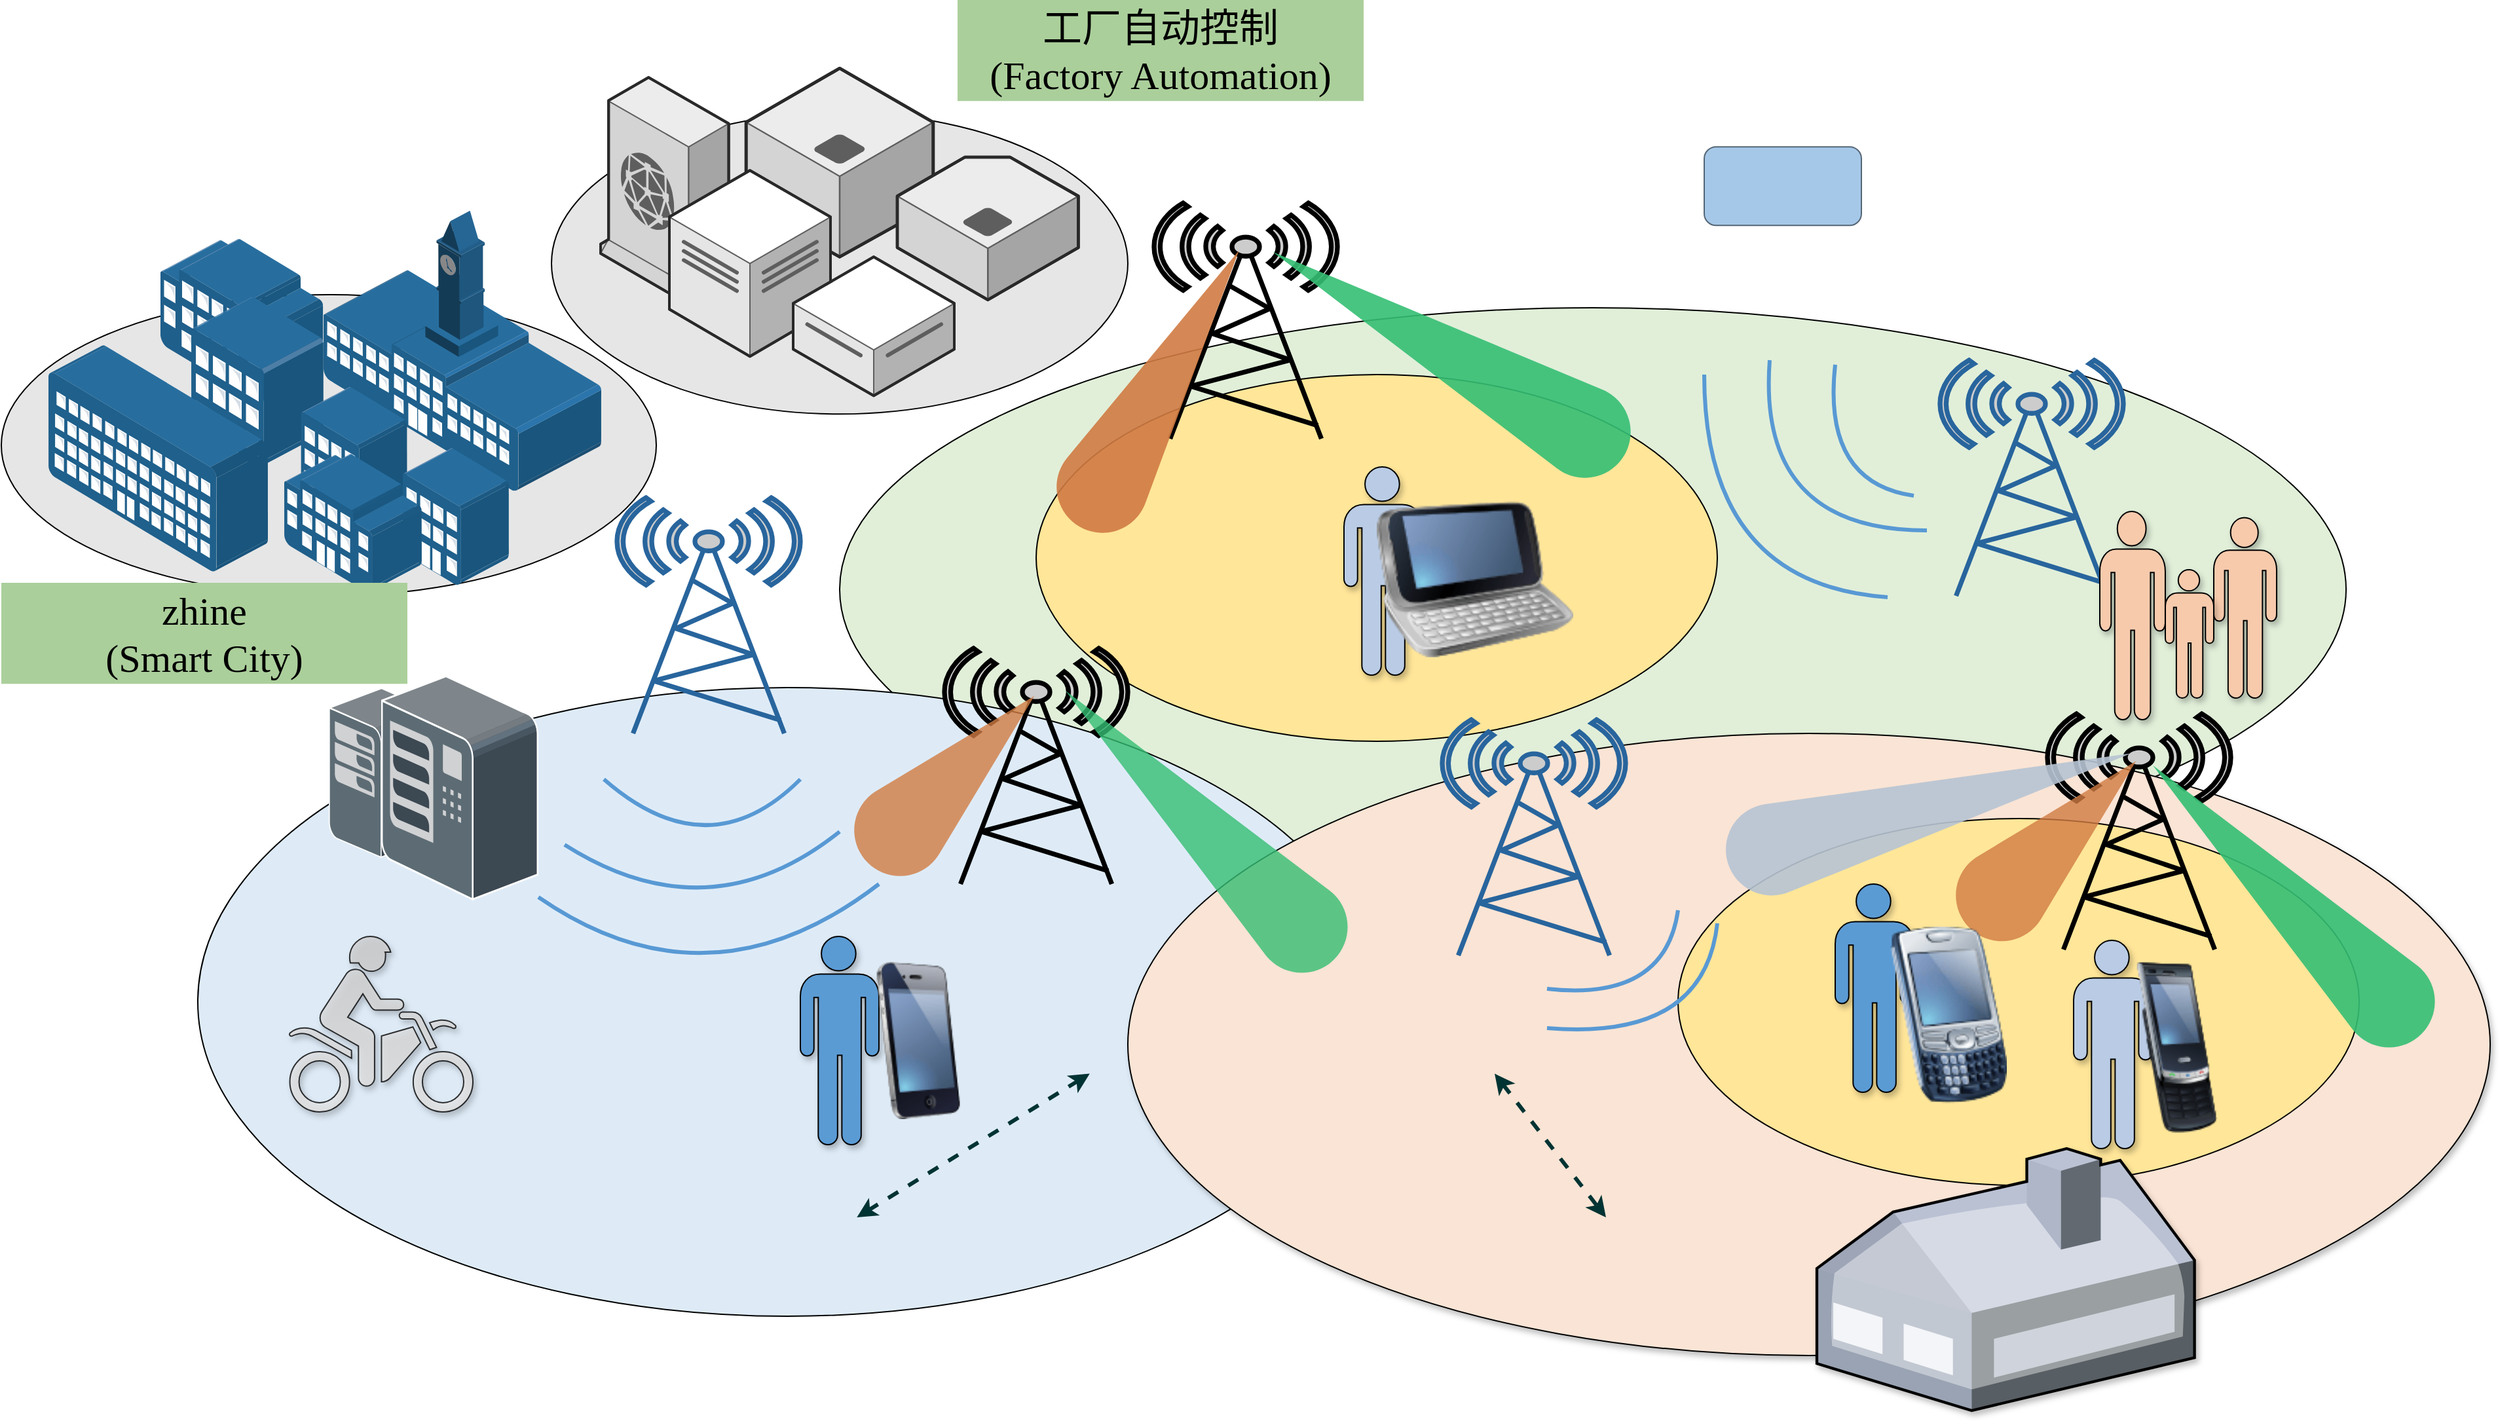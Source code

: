 <mxfile version="20.8.5" type="github">
  <diagram name="第 1 页" id="PWcTi1hLDS-wpYgm-kLf">
    <mxGraphModel dx="2417" dy="960" grid="1" gridSize="10" guides="1" tooltips="1" connect="1" arrows="1" fold="1" page="1" pageScale="1" pageWidth="827" pageHeight="1169" math="0" shadow="0">
      <root>
        <mxCell id="0" />
        <mxCell id="1" parent="0" />
        <mxCell id="yhP4L-oCL2rmlkjbli4L-100" value="" style="ellipse;whiteSpace=wrap;html=1;rounded=1;strokeColor=#000000;strokeWidth=1;fillColor=#E1EFD9;gradientColor=none;gradientDirection=south;" parent="1" vertex="1">
          <mxGeometry x="350" y="820" width="1150" height="430" as="geometry" />
        </mxCell>
        <mxCell id="yhP4L-oCL2rmlkjbli4L-113" value="" style="ellipse;whiteSpace=wrap;html=1;hachureGap=4;fontFamily=Architects Daughter;fontSource=https%3A%2F%2Ffonts.googleapis.com%2Fcss%3Ffamily%3DArchitects%2BDaughter;fontSize=20;fillColor=#DEEBF7;strokeColor=#000000;strokeWidth=1;movable=1;resizable=1;rotatable=1;deletable=1;editable=1;locked=0;connectable=1;" parent="1" vertex="1">
          <mxGeometry x="-140" y="1110" width="900" height="480" as="geometry" />
        </mxCell>
        <mxCell id="yhP4L-oCL2rmlkjbli4L-152" value="" style="ellipse;whiteSpace=wrap;html=1;shadow=1;sketch=0;strokeColor=#000000;strokeWidth=1;fillColor=#FAE4D5;gradientColor=none;" parent="1" vertex="1">
          <mxGeometry x="570" y="1145" width="1040" height="475" as="geometry" />
        </mxCell>
        <mxCell id="yhP4L-oCL2rmlkjbli4L-28" value="" style="shadow=0;dashed=0;html=1;labelPosition=center;verticalLabelPosition=bottom;verticalAlign=top;align=center;outlineConnect=0;shape=mxgraph.veeam.3d.esx_esxi;rounded=1;" parent="1" vertex="1">
          <mxGeometry x="-40" y="1110" width="80" height="130" as="geometry" />
        </mxCell>
        <mxCell id="yhP4L-oCL2rmlkjbli4L-29" value="" style="shadow=0;dashed=0;html=1;labelPosition=center;verticalLabelPosition=bottom;verticalAlign=top;align=center;outlineConnect=0;shape=mxgraph.veeam.3d.tape_library;rounded=1;" parent="1" vertex="1">
          <mxGeometry y="1100.5" width="120" height="172" as="geometry" />
        </mxCell>
        <mxCell id="yhP4L-oCL2rmlkjbli4L-58" value="" style="group" parent="1" vertex="1" connectable="0">
          <mxGeometry x="130" y="637.14" width="660" height="264" as="geometry" />
        </mxCell>
        <mxCell id="yhP4L-oCL2rmlkjbli4L-48" value="" style="ellipse;whiteSpace=wrap;html=1;fillColor=#E6E6E6;rounded=1;" parent="yhP4L-oCL2rmlkjbli4L-58" vertex="1">
          <mxGeometry y="34" width="440" height="230" as="geometry" />
        </mxCell>
        <mxCell id="yhP4L-oCL2rmlkjbli4L-51" value="" style="verticalLabelPosition=bottom;html=1;verticalAlign=top;strokeWidth=1;align=center;outlineConnect=0;dashed=0;outlineConnect=0;shape=mxgraph.aws3d.cloudfront;fillColor=#ECECEC;strokeColor=#5E5E5E;aspect=fixed;rounded=1;" parent="yhP4L-oCL2rmlkjbli4L-58" vertex="1">
          <mxGeometry x="37.5" y="7" width="103.8" height="169.8" as="geometry" />
        </mxCell>
        <mxCell id="yhP4L-oCL2rmlkjbli4L-25" value="" style="verticalLabelPosition=bottom;html=1;verticalAlign=top;strokeWidth=1;align=center;outlineConnect=0;dashed=0;outlineConnect=0;shape=mxgraph.aws3d.application_server;fillColor=#ECECEC;strokeColor=#5E5E5E;aspect=fixed;rounded=1;" parent="yhP4L-oCL2rmlkjbli4L-58" vertex="1">
          <mxGeometry x="148.58" width="142.84" height="144" as="geometry" />
        </mxCell>
        <mxCell id="yhP4L-oCL2rmlkjbli4L-54" value="" style="verticalLabelPosition=bottom;html=1;verticalAlign=top;strokeWidth=1;align=center;outlineConnect=0;dashed=0;outlineConnect=0;shape=mxgraph.aws3d.instance;fillColor=#ECECEC;strokeColor=#5E5E5E;aspect=fixed;rounded=1;" parent="yhP4L-oCL2rmlkjbli4L-58" vertex="1">
          <mxGeometry x="264" y="67.8" width="138.22" height="109" as="geometry" />
        </mxCell>
        <mxCell id="yhP4L-oCL2rmlkjbli4L-27" value="" style="verticalLabelPosition=bottom;html=1;verticalAlign=top;strokeWidth=1;align=center;outlineConnect=0;dashed=0;outlineConnect=0;shape=mxgraph.aws3d.dataCenter;strokeColor=#5E5E5E;aspect=fixed;rounded=1;" parent="yhP4L-oCL2rmlkjbli4L-58" vertex="1">
          <mxGeometry x="90" y="78" width="123" height="142" as="geometry" />
        </mxCell>
        <mxCell id="yhP4L-oCL2rmlkjbli4L-32" value="" style="verticalLabelPosition=bottom;html=1;verticalAlign=top;strokeWidth=1;align=center;outlineConnect=0;dashed=0;outlineConnect=0;shape=mxgraph.aws3d.dataServer;strokeColor=#5E5E5E;aspect=fixed;rounded=1;" parent="yhP4L-oCL2rmlkjbli4L-58" vertex="1">
          <mxGeometry x="184.5" y="144" width="123" height="106" as="geometry" />
        </mxCell>
        <mxCell id="yhP4L-oCL2rmlkjbli4L-167" value="&lt;div&gt;&lt;font style=&quot;font-size: 30px;&quot; face=&quot;宋体&quot;&gt;&lt;font style=&quot;font-size: 30px;&quot;&gt;&lt;font style=&quot;font-size: 30px;&quot;&gt;工厂自动控制&lt;/font&gt;&lt;/font&gt;&lt;/font&gt;&lt;/div&gt;&lt;div&gt;&lt;span style=&quot;background-color: initial;&quot;&gt;&lt;font style=&quot;font-size: 30px;&quot; face=&quot;Times New Roman&quot;&gt;(Factory Automation)&lt;/font&gt;&lt;/span&gt;&lt;/div&gt;" style="rounded=0;whiteSpace=wrap;html=1;shadow=0;sketch=0;strokeColor=none;strokeWidth=2;fontFamily=Noto Serif Simplified Chinese;fontSize=30;fillColor=#ABCF9B;gradientColor=none;fontSource=https%3A%2F%2Ffonts.googleapis.com%2Fcss%3Ffamily%3DNoto%2BSerif%2BSimplified%2BChinese;fontStyle=0" parent="yhP4L-oCL2rmlkjbli4L-58" vertex="1">
          <mxGeometry x="310" y="-52.14" width="310" height="77.14" as="geometry" />
        </mxCell>
        <mxCell id="yhP4L-oCL2rmlkjbli4L-59" value="" style="group" parent="1" vertex="1" connectable="0">
          <mxGeometry x="-290" y="745.7" width="500" height="361.44" as="geometry" />
        </mxCell>
        <mxCell id="yhP4L-oCL2rmlkjbli4L-56" value="" style="ellipse;whiteSpace=wrap;html=1;rounded=1;strokeColor=#000000;fillColor=#E6E6E6;" parent="yhP4L-oCL2rmlkjbli4L-59" vertex="1">
          <mxGeometry y="64.3" width="500" height="230" as="geometry" />
        </mxCell>
        <mxCell id="yhP4L-oCL2rmlkjbli4L-36" value="" style="points=[];aspect=fixed;html=1;align=center;shadow=0;dashed=0;image;image=img/lib/allied_telesis/buildings/Large_Building.svg;imageBackground=none;rounded=1;imageBorder=none;" parent="yhP4L-oCL2rmlkjbli4L-59" vertex="1">
          <mxGeometry x="121" y="21.65" width="125" height="125" as="geometry" />
        </mxCell>
        <mxCell id="yhP4L-oCL2rmlkjbli4L-37" value="" style="points=[];aspect=fixed;html=1;align=center;shadow=0;dashed=0;image;image=img/lib/allied_telesis/buildings/School_Building.svg;rounded=1;imageBorder=none;" parent="yhP4L-oCL2rmlkjbli4L-59" vertex="1">
          <mxGeometry x="246" width="211.99" height="214.3" as="geometry" />
        </mxCell>
        <mxCell id="yhP4L-oCL2rmlkjbli4L-38" value="" style="points=[];aspect=fixed;html=1;align=center;shadow=0;dashed=0;image;image=img/lib/allied_telesis/buildings/Medium_Business_Building.svg;rounded=1;" parent="yhP4L-oCL2rmlkjbli4L-59" vertex="1">
          <mxGeometry x="144.88" y="65.94" width="101.12" height="130.01" as="geometry" />
        </mxCell>
        <mxCell id="yhP4L-oCL2rmlkjbli4L-39" value="" style="points=[];aspect=fixed;html=1;align=center;shadow=0;dashed=0;image;image=img/lib/allied_telesis/buildings/Building_Cluster.svg;rounded=1;" parent="yhP4L-oCL2rmlkjbli4L-59" vertex="1">
          <mxGeometry x="216" y="134.62" width="171.46" height="157.03" as="geometry" />
        </mxCell>
        <mxCell id="yhP4L-oCL2rmlkjbli4L-50" value="" style="points=[];aspect=fixed;html=1;align=center;shadow=0;dashed=0;image;image=img/lib/allied_telesis/buildings/Long_Building.svg;strokeColor=#973030;fillColor=#B3B3B3;rounded=1;" parent="yhP4L-oCL2rmlkjbli4L-59" vertex="1">
          <mxGeometry x="36" y="102.79" width="167.5" height="173.11" as="geometry" />
        </mxCell>
        <mxCell id="6JfGYCsTvDvtLm0d_UtY-6" value="&lt;div&gt;&lt;font style=&quot;font-size: 30px;&quot; face=&quot;宋体&quot;&gt;&lt;font style=&quot;font-size: 30px;&quot;&gt;&lt;font style=&quot;font-size: 30px;&quot;&gt;zhine&lt;/font&gt;&lt;/font&gt;&lt;/font&gt;&lt;/div&gt;&lt;div&gt;&lt;span style=&quot;background-color: initial;&quot;&gt;&lt;font style=&quot;&quot; face=&quot;Times New Roman&quot;&gt;(Smart City)&lt;/font&gt;&lt;/span&gt;&lt;/div&gt;" style="rounded=0;whiteSpace=wrap;html=1;shadow=0;sketch=0;strokeColor=none;strokeWidth=2;fontFamily=Noto Serif Simplified Chinese;fontSize=30;fillColor=#ABCF9B;gradientColor=none;fontSource=https%3A%2F%2Ffonts.googleapis.com%2Fcss%3Ffamily%3DNoto%2BSerif%2BSimplified%2BChinese;fontStyle=0" vertex="1" parent="yhP4L-oCL2rmlkjbli4L-59">
          <mxGeometry y="284.3" width="310" height="77.14" as="geometry" />
        </mxCell>
        <mxCell id="yhP4L-oCL2rmlkjbli4L-101" value="" style="fontColor=#0066CC;verticalAlign=top;verticalLabelPosition=bottom;labelPosition=center;align=center;html=1;outlineConnect=0;fillColor=#CCCCCC;strokeColor=#28659D;gradientColor=none;gradientDirection=north;strokeWidth=2;shape=mxgraph.networks.radio_tower;rounded=1;" parent="1" vertex="1">
          <mxGeometry x="180" y="965" width="140" height="180" as="geometry" />
        </mxCell>
        <mxCell id="yhP4L-oCL2rmlkjbli4L-115" value="" style="endArrow=none;html=1;curved=1;strokeWidth=3;strokeColor=#5899D4;" parent="1" edge="1">
          <mxGeometry width="50" height="50" relative="1" as="geometry">
            <mxPoint x="170" y="1180" as="sourcePoint" />
            <mxPoint x="320" y="1180" as="targetPoint" />
            <Array as="points">
              <mxPoint x="250" y="1250" />
            </Array>
          </mxGeometry>
        </mxCell>
        <mxCell id="yhP4L-oCL2rmlkjbli4L-116" value="" style="endArrow=none;html=1;curved=1;strokeWidth=3;strokeColor=#5899D4;" parent="1" edge="1">
          <mxGeometry width="50" height="50" relative="1" as="geometry">
            <mxPoint x="140" y="1230" as="sourcePoint" />
            <mxPoint x="350" y="1220" as="targetPoint" />
            <Array as="points">
              <mxPoint x="250" y="1300" />
            </Array>
          </mxGeometry>
        </mxCell>
        <mxCell id="yhP4L-oCL2rmlkjbli4L-117" value="" style="endArrow=none;html=1;curved=1;strokeWidth=3;strokeColor=#5899D4;" parent="1" edge="1">
          <mxGeometry width="50" height="50" relative="1" as="geometry">
            <mxPoint x="120" y="1270" as="sourcePoint" />
            <mxPoint x="380" y="1260" as="targetPoint" />
            <Array as="points">
              <mxPoint x="250" y="1360" />
            </Array>
          </mxGeometry>
        </mxCell>
        <mxCell id="yhP4L-oCL2rmlkjbli4L-60" value="" style="ellipse;whiteSpace=wrap;html=1;rounded=1;strokeColor=#000000;fillColor=#FFE699;strokeWidth=1;" parent="1" vertex="1">
          <mxGeometry x="500" y="871" width="520" height="280" as="geometry" />
        </mxCell>
        <mxCell id="yhP4L-oCL2rmlkjbli4L-61" value="" style="fontColor=#0066CC;verticalAlign=top;verticalLabelPosition=bottom;labelPosition=center;align=center;html=1;outlineConnect=0;fillColor=#CCCCCC;strokeColor=#000000;gradientColor=none;gradientDirection=north;strokeWidth=2;shape=mxgraph.networks.radio_tower;rounded=1;" parent="1" vertex="1">
          <mxGeometry x="590" y="740" width="140" height="180" as="geometry" />
        </mxCell>
        <mxCell id="yhP4L-oCL2rmlkjbli4L-73" value="" style="verticalLabelPosition=bottom;verticalAlign=top;html=1;shape=mxgraph.basic.drop;rounded=1;strokeColor=none;strokeWidth=3;fillColor=#35BF74;opacity=90;rotation=-60;" parent="1" vertex="1">
          <mxGeometry x="780" y="700" width="70" height="309.79" as="geometry" />
        </mxCell>
        <mxCell id="yhP4L-oCL2rmlkjbli4L-74" value="" style="verticalLabelPosition=bottom;verticalAlign=top;html=1;shape=mxgraph.basic.drop;rounded=1;strokeColor=none;strokeWidth=3;fillColor=#D17C43;opacity=90;rotation=30;" parent="1" vertex="1">
          <mxGeometry x="559" y="760" width="70" height="243.47" as="geometry" />
        </mxCell>
        <mxCell id="yhP4L-oCL2rmlkjbli4L-35" value="" style="shape=mxgraph.signs.people.man_1;html=1;pointerEvents=1;fillColor=#5B9BD4;strokeColor=default;verticalLabelPosition=bottom;verticalAlign=top;align=center;rounded=1;gradientColor=none;gradientDirection=south;shadow=1;" parent="1" vertex="1">
          <mxGeometry x="320" y="1300" width="60" height="159" as="geometry" />
        </mxCell>
        <mxCell id="yhP4L-oCL2rmlkjbli4L-90" value="" style="endArrow=none;html=1;curved=1;strokeWidth=3;strokeColor=#5899D4;" parent="1" edge="1">
          <mxGeometry width="50" height="50" relative="1" as="geometry">
            <mxPoint x="1150" y="1041" as="sourcePoint" />
            <mxPoint x="1010" y="871" as="targetPoint" />
            <Array as="points">
              <mxPoint x="1010" y="1031" />
            </Array>
          </mxGeometry>
        </mxCell>
        <mxCell id="yhP4L-oCL2rmlkjbli4L-89" value="" style="endArrow=none;html=1;curved=1;strokeWidth=3;strokeColor=#5899D4;" parent="1" edge="1">
          <mxGeometry width="50" height="50" relative="1" as="geometry">
            <mxPoint x="1180" y="990" as="sourcePoint" />
            <mxPoint x="1060" y="860" as="targetPoint" />
            <Array as="points">
              <mxPoint x="1050" y="990" />
            </Array>
          </mxGeometry>
        </mxCell>
        <mxCell id="yhP4L-oCL2rmlkjbli4L-14" value="" style="shape=image;html=1;verticalAlign=top;verticalLabelPosition=bottom;labelBackgroundColor=#ffffff;imageAspect=0;aspect=fixed;image=https://cdn1.iconfinder.com/data/icons/vehicle-37/24/Drone-128.png;rounded=1;" parent="1" vertex="1">
          <mxGeometry x="1212" y="710" width="128" height="128" as="geometry" />
        </mxCell>
        <mxCell id="yhP4L-oCL2rmlkjbli4L-77" value="" style="fontColor=#0066CC;verticalAlign=top;verticalLabelPosition=bottom;labelPosition=center;align=center;html=1;outlineConnect=0;fillColor=#CCCCCC;strokeColor=#28659D;gradientColor=none;gradientDirection=north;strokeWidth=2;shape=mxgraph.networks.radio_tower;rounded=1;" parent="1" vertex="1">
          <mxGeometry x="1190" y="860" width="140" height="180" as="geometry" />
        </mxCell>
        <mxCell id="yhP4L-oCL2rmlkjbli4L-88" value="" style="endArrow=none;html=1;curved=1;strokeWidth=3;strokeColor=#5899D4;" parent="1" edge="1">
          <mxGeometry width="50" height="50" relative="1" as="geometry">
            <mxPoint x="1170" y="963.47" as="sourcePoint" />
            <mxPoint x="1110" y="863.47" as="targetPoint" />
            <Array as="points">
              <mxPoint x="1100" y="953.47" />
            </Array>
          </mxGeometry>
        </mxCell>
        <mxCell id="yhP4L-oCL2rmlkjbli4L-119" value="" style="shape=mxgraph.signs.people.man_1;html=1;pointerEvents=1;fillColor=#BACCE5;strokeColor=default;verticalLabelPosition=bottom;verticalAlign=top;align=center;rounded=1;gradientColor=none;gradientDirection=south;shadow=1;" parent="1" vertex="1">
          <mxGeometry x="735" y="941.5" width="60" height="159" as="geometry" />
        </mxCell>
        <mxCell id="yhP4L-oCL2rmlkjbli4L-120" value="" style="fontColor=#0066CC;verticalAlign=top;verticalLabelPosition=bottom;labelPosition=center;align=center;html=1;outlineConnect=0;fillColor=#CCCCCC;strokeColor=#000000;gradientColor=none;gradientDirection=north;strokeWidth=2;shape=mxgraph.networks.radio_tower;rounded=1;" parent="1" vertex="1">
          <mxGeometry x="430" y="1080" width="140" height="180" as="geometry" />
        </mxCell>
        <mxCell id="yhP4L-oCL2rmlkjbli4L-121" value="" style="verticalLabelPosition=bottom;verticalAlign=top;html=1;shape=mxgraph.basic.drop;rounded=1;strokeColor=none;strokeWidth=3;fillColor=#35BF74;opacity=80;rotation=-45;" parent="1" vertex="1">
          <mxGeometry x="590" y="1070" width="70" height="290" as="geometry" />
        </mxCell>
        <mxCell id="yhP4L-oCL2rmlkjbli4L-122" value="" style="verticalLabelPosition=bottom;verticalAlign=top;html=1;shape=mxgraph.basic.drop;rounded=1;strokeColor=none;strokeWidth=3;fillColor=#D17C43;opacity=80;rotation=45;" parent="1" vertex="1">
          <mxGeometry x="400" y="1090" width="70" height="180" as="geometry" />
        </mxCell>
        <mxCell id="yhP4L-oCL2rmlkjbli4L-123" value="" style="shape=mxgraph.signs.sports.dirt_bike;html=1;pointerEvents=1;fillColor=#CCCCCC;strokeColor=default;verticalLabelPosition=bottom;verticalAlign=top;align=center;shadow=1;opacity=80;rounded=1;gradientColor=#E6E6E6;gradientDirection=south;" parent="1" vertex="1">
          <mxGeometry x="-70" y="1300" width="140" height="134" as="geometry" />
        </mxCell>
        <mxCell id="yhP4L-oCL2rmlkjbli4L-130" value="" style="shape=image;html=1;verticalAlign=top;verticalLabelPosition=bottom;labelBackgroundColor=#ffffff;imageAspect=0;aspect=fixed;image=https://cdn3.iconfinder.com/data/icons/weather-free-1/32/Weather_Free_Filled_Outline_weather-cloud-drizzel-rain-128.png;shadow=1;strokeColor=#003333;opacity=80;" parent="1" vertex="1">
          <mxGeometry x="1390" y="730" width="188" height="188" as="geometry" />
        </mxCell>
        <mxCell id="yhP4L-oCL2rmlkjbli4L-131" value="" style="fontColor=#0066CC;verticalAlign=top;verticalLabelPosition=bottom;labelPosition=center;align=center;html=1;outlineConnect=0;fillColor=#CCCCCC;strokeColor=#28659D;gradientColor=none;gradientDirection=north;strokeWidth=2;shape=mxgraph.networks.radio_tower;rounded=1;" parent="1" vertex="1">
          <mxGeometry x="810" y="1134.5" width="140" height="180" as="geometry" />
        </mxCell>
        <mxCell id="yhP4L-oCL2rmlkjbli4L-132" value="" style="endArrow=none;html=1;strokeColor=#5899D4;strokeWidth=3;curved=1;" parent="1" edge="1">
          <mxGeometry width="50" height="50" relative="1" as="geometry">
            <mxPoint x="890" y="1340" as="sourcePoint" />
            <mxPoint x="990" y="1280" as="targetPoint" />
            <Array as="points">
              <mxPoint x="980" y="1350" />
            </Array>
          </mxGeometry>
        </mxCell>
        <mxCell id="yhP4L-oCL2rmlkjbli4L-134" value="" style="ellipse;whiteSpace=wrap;html=1;rounded=1;strokeColor=#000000;fillColor=#FFE699;strokeWidth=1;" parent="1" vertex="1">
          <mxGeometry x="990" y="1210" width="520" height="280" as="geometry" />
        </mxCell>
        <mxCell id="yhP4L-oCL2rmlkjbli4L-135" value="" style="fontColor=#0066CC;verticalAlign=top;verticalLabelPosition=bottom;labelPosition=center;align=center;html=1;outlineConnect=0;fillColor=#CCCCCC;strokeColor=#000000;gradientColor=none;gradientDirection=north;strokeWidth=2;shape=mxgraph.networks.radio_tower;rounded=1;" parent="1" vertex="1">
          <mxGeometry x="1272" y="1130" width="140" height="180" as="geometry" />
        </mxCell>
        <mxCell id="yhP4L-oCL2rmlkjbli4L-136" value="" style="verticalLabelPosition=bottom;verticalAlign=top;html=1;shape=mxgraph.basic.drop;rounded=1;strokeColor=none;strokeWidth=3;fillColor=#35BF74;opacity=90;rotation=-45;" parent="1" vertex="1">
          <mxGeometry x="1420" y="1126.96" width="70" height="290" as="geometry" />
        </mxCell>
        <mxCell id="yhP4L-oCL2rmlkjbli4L-137" value="" style="verticalLabelPosition=bottom;verticalAlign=top;html=1;shape=mxgraph.basic.drop;rounded=1;strokeColor=none;strokeWidth=3;fillColor=#D17C43;opacity=80;rotation=45;" parent="1" vertex="1">
          <mxGeometry x="1241" y="1139.79" width="70" height="180" as="geometry" />
        </mxCell>
        <mxCell id="yhP4L-oCL2rmlkjbli4L-138" value="" style="verticalLabelPosition=bottom;verticalAlign=top;html=1;shape=mxgraph.basic.drop;rounded=1;strokeColor=none;strokeWidth=3;fillColor=#B7C5D3;opacity=90;rotation=75;" parent="1" vertex="1">
          <mxGeometry x="1146.77" y="1042" width="70" height="319" as="geometry" />
        </mxCell>
        <mxCell id="yhP4L-oCL2rmlkjbli4L-140" value="" style="endArrow=none;html=1;strokeColor=#5899D4;strokeWidth=3;curved=1;" parent="1" edge="1">
          <mxGeometry width="50" height="50" relative="1" as="geometry">
            <mxPoint x="890" y="1370" as="sourcePoint" />
            <mxPoint x="1020" y="1290" as="targetPoint" />
            <Array as="points">
              <mxPoint x="1010" y="1380" />
            </Array>
          </mxGeometry>
        </mxCell>
        <mxCell id="yhP4L-oCL2rmlkjbli4L-141" value="" style="shape=mxgraph.signs.people.man_1;html=1;pointerEvents=1;fillColor=#5B9BD4;strokeColor=default;verticalLabelPosition=bottom;verticalAlign=top;align=center;rounded=1;gradientColor=none;gradientDirection=south;shadow=1;" parent="1" vertex="1">
          <mxGeometry x="1110" y="1260" width="60" height="159" as="geometry" />
        </mxCell>
        <mxCell id="yhP4L-oCL2rmlkjbli4L-142" value="" style="shape=mxgraph.signs.people.man_1;html=1;pointerEvents=1;fillColor=#BACCE5;strokeColor=default;verticalLabelPosition=bottom;verticalAlign=top;align=center;rounded=1;gradientColor=none;gradientDirection=south;shadow=1;" parent="1" vertex="1">
          <mxGeometry x="1292" y="1303" width="60" height="159" as="geometry" />
        </mxCell>
        <mxCell id="yhP4L-oCL2rmlkjbli4L-97" value="" style="shape=mxgraph.signs.people.man_1;html=1;pointerEvents=1;fillColor=#F7CAAC;strokeColor=default;verticalLabelPosition=bottom;verticalAlign=top;align=center;rounded=1;strokeWidth=1;gradientColor=none;gradientDirection=south;shadow=1;" parent="1" vertex="1">
          <mxGeometry x="1312" y="975.5" width="50" height="159" as="geometry" />
        </mxCell>
        <mxCell id="yhP4L-oCL2rmlkjbli4L-45" value="" style="image;html=1;image=img/lib/clip_art/telecommunication/Palm_Treo_128x128.png;fillColor=#3333FF;rounded=1;" parent="1" vertex="1">
          <mxGeometry x="1152" y="1290" width="89" height="140" as="geometry" />
        </mxCell>
        <mxCell id="yhP4L-oCL2rmlkjbli4L-44" value="" style="image;html=1;image=img/lib/clip_art/telecommunication/Cellphone_128x128.png;fillColor=#3333FF;rounded=1;" parent="1" vertex="1">
          <mxGeometry x="1312" y="1319.79" width="118" height="130" as="geometry" />
        </mxCell>
        <mxCell id="yhP4L-oCL2rmlkjbli4L-146" value="" style="shape=image;html=1;verticalAlign=top;verticalLabelPosition=bottom;labelBackgroundColor=#ffffff;imageAspect=0;aspect=fixed;image=https://cdn1.iconfinder.com/data/icons/cars-01-1/512/sportcar-128.png;shadow=1;sketch=0;strokeColor=#33001A;strokeWidth=1;fillColor=#007FFF;gradientColor=none;clipPath=inset(39.84% 0% 25% 0%);" parent="1" vertex="1">
          <mxGeometry x="710" y="1514.53" width="300" height="105.469" as="geometry" />
        </mxCell>
        <mxCell id="yhP4L-oCL2rmlkjbli4L-147" value="" style="shape=image;html=1;verticalAlign=top;verticalLabelPosition=bottom;labelBackgroundColor=#ffffff;imageAspect=0;aspect=fixed;image=https://cdn1.iconfinder.com/data/icons/cars-01-1/512/lada_2104-128.png;shadow=1;sketch=0;strokeColor=#33001A;strokeWidth=1;fillColor=#007FFF;gradientColor=none;clipPath=inset(31.25% 0% 26.56% 0%);" parent="1" vertex="1">
          <mxGeometry x="540.88" y="1339.59" width="309.12" height="130.41" as="geometry" />
        </mxCell>
        <mxCell id="yhP4L-oCL2rmlkjbli4L-154" value="" style="endArrow=classic;startArrow=classic;html=1;strokeColor=#003333;strokeWidth=3;curved=1;exitX=0.5;exitY=0;exitDx=0;exitDy=0;entryX=0;entryY=0.5;entryDx=0;entryDy=0;dashed=1;" parent="1" source="yhP4L-oCL2rmlkjbli4L-148" target="yhP4L-oCL2rmlkjbli4L-147" edge="1">
          <mxGeometry width="50" height="50" relative="1" as="geometry">
            <mxPoint x="970" y="1450" as="sourcePoint" />
            <mxPoint x="1020" y="1400" as="targetPoint" />
          </mxGeometry>
        </mxCell>
        <mxCell id="yhP4L-oCL2rmlkjbli4L-155" value="" style="endArrow=classic;startArrow=classic;html=1;strokeColor=#003333;strokeWidth=3;curved=1;exitX=1;exitY=0.5;exitDx=0;exitDy=0;entryX=0.75;entryY=0;entryDx=0;entryDy=0;dashed=1;" parent="1" source="yhP4L-oCL2rmlkjbli4L-147" target="yhP4L-oCL2rmlkjbli4L-146" edge="1">
          <mxGeometry width="50" height="50" relative="1" as="geometry">
            <mxPoint x="970" y="1450" as="sourcePoint" />
            <mxPoint x="1020" y="1400" as="targetPoint" />
          </mxGeometry>
        </mxCell>
        <mxCell id="yhP4L-oCL2rmlkjbli4L-148" value="" style="shape=image;html=1;verticalAlign=top;verticalLabelPosition=bottom;labelBackgroundColor=#ffffff;imageAspect=0;aspect=fixed;image=https://cdn1.iconfinder.com/data/icons/cars-01-1/512/car-128.png;shadow=1;sketch=0;strokeColor=#33001A;strokeWidth=1;fillColor=#007FFF;gradientColor=none;clipPath=inset(35.16% 0% 25% 0%);" parent="1" vertex="1">
          <mxGeometry x="200" y="1514.53" width="326.27" height="130" as="geometry" />
        </mxCell>
        <mxCell id="yhP4L-oCL2rmlkjbli4L-164" value="" style="verticalLabelPosition=bottom;sketch=0;aspect=fixed;html=1;verticalAlign=top;strokeColor=none;align=center;outlineConnect=0;shape=mxgraph.citrix.home_office;shadow=1;strokeWidth=2;fillColor=#003333;gradientColor=none;" parent="1" vertex="1">
          <mxGeometry x="1096" y="1462" width="288.3" height="200" as="geometry" />
        </mxCell>
        <mxCell id="6JfGYCsTvDvtLm0d_UtY-1" value="" style="shape=mxgraph.signs.people.man_1;html=1;pointerEvents=1;fillColor=#F7CAAC;strokeColor=default;verticalLabelPosition=bottom;verticalAlign=top;align=center;shadow=1;" vertex="1" parent="1">
          <mxGeometry x="1399" y="980.21" width="48" height="137.79" as="geometry" />
        </mxCell>
        <mxCell id="6JfGYCsTvDvtLm0d_UtY-2" value="" style="shape=mxgraph.signs.people.man_1;html=1;pointerEvents=1;fillColor=#F7CAAC;strokeColor=default;verticalLabelPosition=bottom;verticalAlign=top;align=center;shadow=1;" vertex="1" parent="1">
          <mxGeometry x="1362" y="1020" width="37" height="98" as="geometry" />
        </mxCell>
        <mxCell id="yhP4L-oCL2rmlkjbli4L-21" value="" style="image;html=1;image=img/lib/clip_art/telecommunication/iPhone_128x128.png;rounded=1;" parent="1" vertex="1">
          <mxGeometry x="350" y="1319.5" width="120" height="120" as="geometry" />
        </mxCell>
        <mxCell id="yhP4L-oCL2rmlkjbli4L-46" value="" style="image;html=1;image=img/lib/clip_art/telecommunication/HTC_smartphone_128x128.png;fillColor=#3333FF;rounded=1;" parent="1" vertex="1">
          <mxGeometry x="760" y="954.51" width="150" height="145.49" as="geometry" />
        </mxCell>
        <mxCell id="6JfGYCsTvDvtLm0d_UtY-5" value="" style="rounded=1;whiteSpace=wrap;html=1;shadow=0;sketch=0;strokeColor=#475969;strokeWidth=1;fillColor=#9DC3E6;gradientColor=none;opacity=90;" vertex="1" parent="1">
          <mxGeometry x="1010" y="697.14" width="120" height="60" as="geometry" />
        </mxCell>
      </root>
    </mxGraphModel>
  </diagram>
</mxfile>
